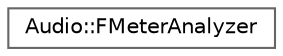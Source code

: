 digraph "Graphical Class Hierarchy"
{
 // INTERACTIVE_SVG=YES
 // LATEX_PDF_SIZE
  bgcolor="transparent";
  edge [fontname=Helvetica,fontsize=10,labelfontname=Helvetica,labelfontsize=10];
  node [fontname=Helvetica,fontsize=10,shape=box,height=0.2,width=0.4];
  rankdir="LR";
  Node0 [id="Node000000",label="Audio::FMeterAnalyzer",height=0.2,width=0.4,color="grey40", fillcolor="white", style="filled",URL="$da/d18/classAudio_1_1FMeterAnalyzer.html",tooltip=" "];
}
